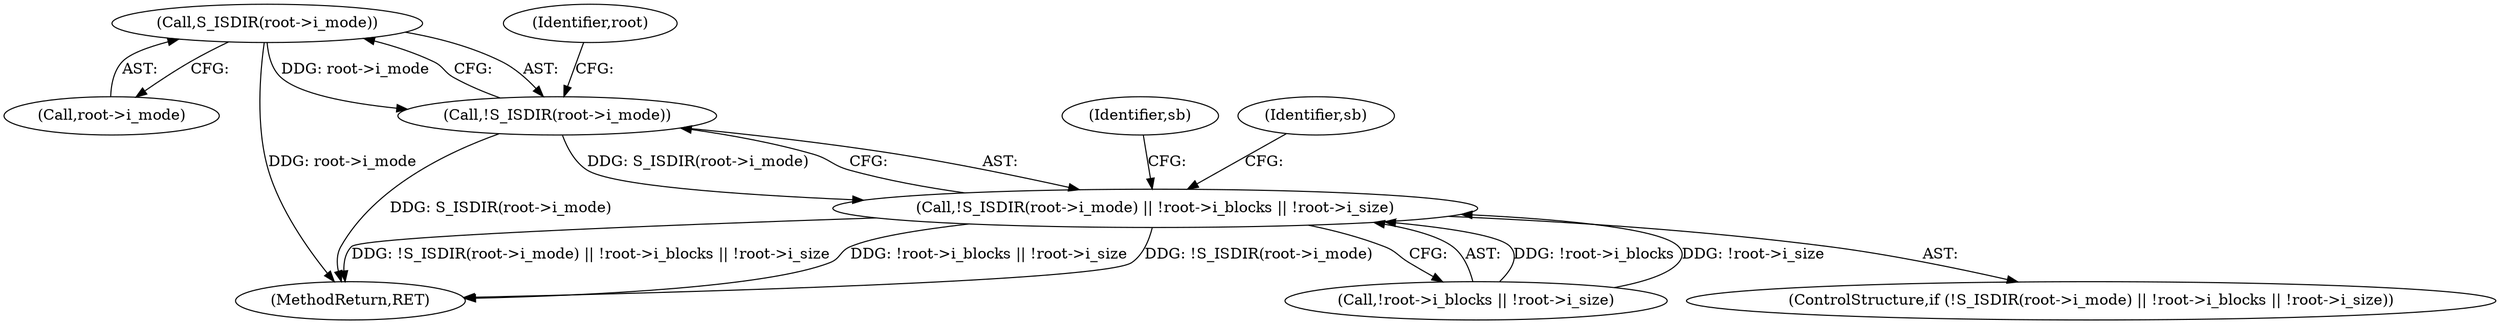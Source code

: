 digraph "0_linux_0449641130f5652b344ef6fa39fa019d7e94660a@pointer" {
"1001729" [label="(Call,S_ISDIR(root->i_mode))"];
"1001728" [label="(Call,!S_ISDIR(root->i_mode))"];
"1001727" [label="(Call,!S_ISDIR(root->i_mode) || !root->i_blocks || !root->i_size)"];
"1002227" [label="(MethodReturn,RET)"];
"1001728" [label="(Call,!S_ISDIR(root->i_mode))"];
"1001730" [label="(Call,root->i_mode)"];
"1001729" [label="(Call,S_ISDIR(root->i_mode))"];
"1001750" [label="(Identifier,sb)"];
"1001727" [label="(Call,!S_ISDIR(root->i_mode) || !root->i_blocks || !root->i_size)"];
"1001736" [label="(Identifier,root)"];
"1001744" [label="(Identifier,sb)"];
"1001733" [label="(Call,!root->i_blocks || !root->i_size)"];
"1001726" [label="(ControlStructure,if (!S_ISDIR(root->i_mode) || !root->i_blocks || !root->i_size))"];
"1001729" -> "1001728"  [label="AST: "];
"1001729" -> "1001730"  [label="CFG: "];
"1001730" -> "1001729"  [label="AST: "];
"1001728" -> "1001729"  [label="CFG: "];
"1001729" -> "1002227"  [label="DDG: root->i_mode"];
"1001729" -> "1001728"  [label="DDG: root->i_mode"];
"1001728" -> "1001727"  [label="AST: "];
"1001736" -> "1001728"  [label="CFG: "];
"1001727" -> "1001728"  [label="CFG: "];
"1001728" -> "1002227"  [label="DDG: S_ISDIR(root->i_mode)"];
"1001728" -> "1001727"  [label="DDG: S_ISDIR(root->i_mode)"];
"1001727" -> "1001726"  [label="AST: "];
"1001727" -> "1001733"  [label="CFG: "];
"1001733" -> "1001727"  [label="AST: "];
"1001744" -> "1001727"  [label="CFG: "];
"1001750" -> "1001727"  [label="CFG: "];
"1001727" -> "1002227"  [label="DDG: !S_ISDIR(root->i_mode)"];
"1001727" -> "1002227"  [label="DDG: !S_ISDIR(root->i_mode) || !root->i_blocks || !root->i_size"];
"1001727" -> "1002227"  [label="DDG: !root->i_blocks || !root->i_size"];
"1001733" -> "1001727"  [label="DDG: !root->i_blocks"];
"1001733" -> "1001727"  [label="DDG: !root->i_size"];
}
